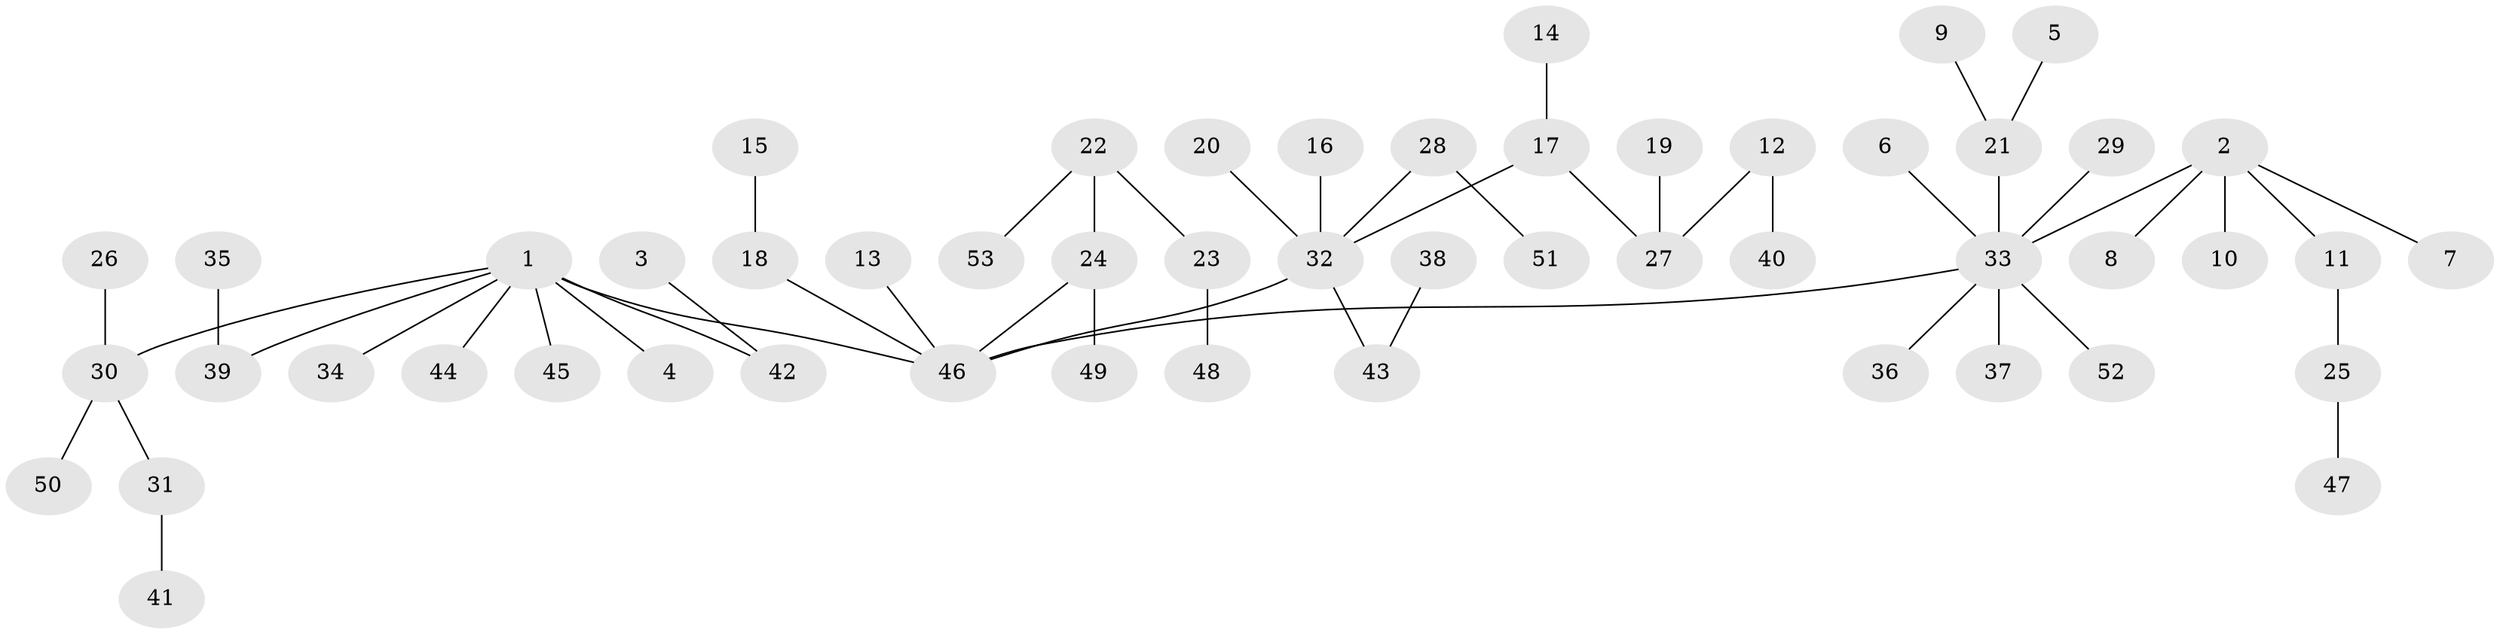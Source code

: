 // original degree distribution, {5: 0.01904761904761905, 6: 0.009523809523809525, 7: 0.009523809523809525, 8: 0.009523809523809525, 2: 0.2761904761904762, 3: 0.08571428571428572, 1: 0.49523809523809526, 4: 0.09523809523809523}
// Generated by graph-tools (version 1.1) at 2025/26/03/09/25 03:26:30]
// undirected, 53 vertices, 52 edges
graph export_dot {
graph [start="1"]
  node [color=gray90,style=filled];
  1;
  2;
  3;
  4;
  5;
  6;
  7;
  8;
  9;
  10;
  11;
  12;
  13;
  14;
  15;
  16;
  17;
  18;
  19;
  20;
  21;
  22;
  23;
  24;
  25;
  26;
  27;
  28;
  29;
  30;
  31;
  32;
  33;
  34;
  35;
  36;
  37;
  38;
  39;
  40;
  41;
  42;
  43;
  44;
  45;
  46;
  47;
  48;
  49;
  50;
  51;
  52;
  53;
  1 -- 4 [weight=1.0];
  1 -- 30 [weight=1.0];
  1 -- 34 [weight=1.0];
  1 -- 39 [weight=1.0];
  1 -- 42 [weight=1.0];
  1 -- 44 [weight=1.0];
  1 -- 45 [weight=1.0];
  1 -- 46 [weight=1.0];
  2 -- 7 [weight=1.0];
  2 -- 8 [weight=1.0];
  2 -- 10 [weight=1.0];
  2 -- 11 [weight=1.0];
  2 -- 33 [weight=1.0];
  3 -- 42 [weight=1.0];
  5 -- 21 [weight=1.0];
  6 -- 33 [weight=1.0];
  9 -- 21 [weight=1.0];
  11 -- 25 [weight=1.0];
  12 -- 27 [weight=1.0];
  12 -- 40 [weight=1.0];
  13 -- 46 [weight=1.0];
  14 -- 17 [weight=1.0];
  15 -- 18 [weight=1.0];
  16 -- 32 [weight=1.0];
  17 -- 27 [weight=1.0];
  17 -- 32 [weight=1.0];
  18 -- 46 [weight=1.0];
  19 -- 27 [weight=1.0];
  20 -- 32 [weight=1.0];
  21 -- 33 [weight=1.0];
  22 -- 23 [weight=1.0];
  22 -- 24 [weight=1.0];
  22 -- 53 [weight=1.0];
  23 -- 48 [weight=1.0];
  24 -- 46 [weight=1.0];
  24 -- 49 [weight=1.0];
  25 -- 47 [weight=1.0];
  26 -- 30 [weight=1.0];
  28 -- 32 [weight=1.0];
  28 -- 51 [weight=1.0];
  29 -- 33 [weight=1.0];
  30 -- 31 [weight=1.0];
  30 -- 50 [weight=1.0];
  31 -- 41 [weight=1.0];
  32 -- 43 [weight=1.0];
  32 -- 46 [weight=1.0];
  33 -- 36 [weight=1.0];
  33 -- 37 [weight=1.0];
  33 -- 46 [weight=1.0];
  33 -- 52 [weight=1.0];
  35 -- 39 [weight=1.0];
  38 -- 43 [weight=1.0];
}
